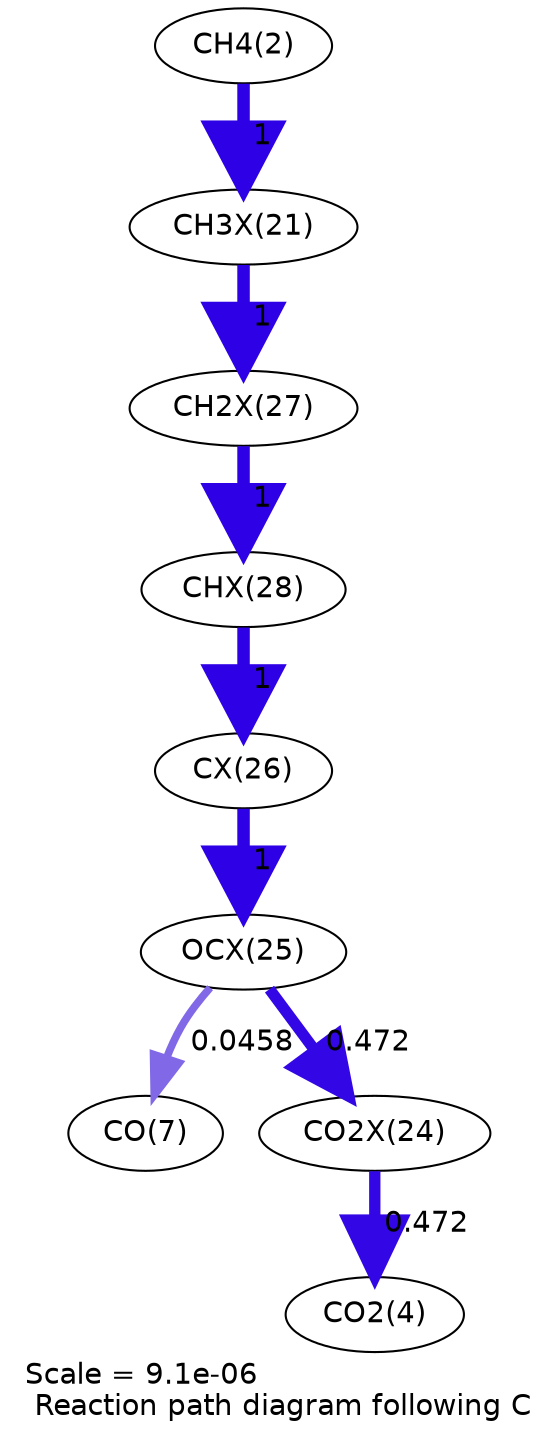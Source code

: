 digraph reaction_paths {
center=1;
s4 -> s24[fontname="Helvetica", penwidth=6, arrowsize=3, color="0.7, 1.5, 0.9"
, label=" 1"];
s24 -> s30[fontname="Helvetica", penwidth=6, arrowsize=3, color="0.7, 1.5, 0.9"
, label=" 1"];
s30 -> s31[fontname="Helvetica", penwidth=6, arrowsize=3, color="0.7, 1.5, 0.9"
, label=" 1"];
s31 -> s29[fontname="Helvetica", penwidth=6, arrowsize=3, color="0.7, 1.5, 0.9"
, label=" 1"];
s29 -> s28[fontname="Helvetica", penwidth=6, arrowsize=3, color="0.7, 1.5, 0.9"
, label=" 1"];
s28 -> s9[fontname="Helvetica", penwidth=3.67, arrowsize=1.84, color="0.7, 0.546, 0.9"
, label=" 0.0458"];
s28 -> s27[fontname="Helvetica", penwidth=5.43, arrowsize=2.72, color="0.7, 0.972, 0.9"
, label=" 0.472"];
s27 -> s6[fontname="Helvetica", penwidth=5.43, arrowsize=2.72, color="0.7, 0.972, 0.9"
, label=" 0.472"];
s4 [ fontname="Helvetica", label="CH4(2)"];
s6 [ fontname="Helvetica", label="CO2(4)"];
s9 [ fontname="Helvetica", label="CO(7)"];
s24 [ fontname="Helvetica", label="CH3X(21)"];
s27 [ fontname="Helvetica", label="CO2X(24)"];
s28 [ fontname="Helvetica", label="OCX(25)"];
s29 [ fontname="Helvetica", label="CX(26)"];
s30 [ fontname="Helvetica", label="CH2X(27)"];
s31 [ fontname="Helvetica", label="CHX(28)"];
 label = "Scale = 9.1e-06\l Reaction path diagram following C";
 fontname = "Helvetica";
}
